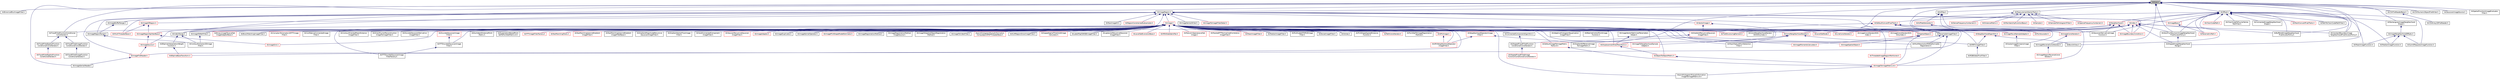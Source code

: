 digraph "itkSize.h"
{
 // LATEX_PDF_SIZE
  edge [fontname="Helvetica",fontsize="10",labelfontname="Helvetica",labelfontsize="10"];
  node [fontname="Helvetica",fontsize="10",shape=record];
  Node1 [label="itkSize.h",height=0.2,width=0.4,color="black", fillcolor="grey75", style="filled", fontcolor="black",tooltip=" "];
  Node1 -> Node2 [dir="back",color="midnightblue",fontsize="10",style="solid",fontname="Helvetica"];
  Node2 [label="itkBinomialBlurImageFilter.h",height=0.2,width=0.4,color="black", fillcolor="white", style="filled",URL="$itkBinomialBlurImageFilter_8h.html",tooltip=" "];
  Node1 -> Node3 [dir="back",color="midnightblue",fontsize="10",style="solid",fontname="Helvetica"];
  Node3 [label="itkBufferedImageNeighborhood\lPixelAccessPolicy.h",height=0.2,width=0.4,color="black", fillcolor="white", style="filled",URL="$itkBufferedImageNeighborhoodPixelAccessPolicy_8h.html",tooltip=" "];
  Node1 -> Node4 [dir="back",color="midnightblue",fontsize="10",style="solid",fontname="Helvetica"];
  Node4 [label="itkCSVFileReaderBase.h",height=0.2,width=0.4,color="black", fillcolor="white", style="filled",URL="$itkCSVFileReaderBase_8h.html",tooltip=" "];
  Node4 -> Node5 [dir="back",color="midnightblue",fontsize="10",style="solid",fontname="Helvetica"];
  Node5 [label="itkCSVArray2DFileReader.h",height=0.2,width=0.4,color="black", fillcolor="white", style="filled",URL="$itkCSVArray2DFileReader_8h.html",tooltip=" "];
  Node1 -> Node6 [dir="back",color="midnightblue",fontsize="10",style="solid",fontname="Helvetica"];
  Node6 [label="itkCSVNumericObjectFileWriter.h",height=0.2,width=0.4,color="black", fillcolor="white", style="filled",URL="$itkCSVNumericObjectFileWriter_8h.html",tooltip=" "];
  Node1 -> Node7 [dir="back",color="midnightblue",fontsize="10",style="solid",fontname="Helvetica"];
  Node7 [label="itkConstantBoundaryImage\lNeighborhoodPixelAccessPolicy.h",height=0.2,width=0.4,color="black", fillcolor="white", style="filled",URL="$itkConstantBoundaryImageNeighborhoodPixelAccessPolicy_8h.html",tooltip=" "];
  Node1 -> Node8 [dir="back",color="midnightblue",fontsize="10",style="solid",fontname="Helvetica"];
  Node8 [label="itkFloodFilledFunctionConditional\lConstIterator.h",height=0.2,width=0.4,color="black", fillcolor="white", style="filled",URL="$itkFloodFilledFunctionConditionalConstIterator_8h.html",tooltip=" "];
  Node8 -> Node9 [dir="back",color="midnightblue",fontsize="10",style="solid",fontname="Helvetica"];
  Node9 [label="itkFloodFilledImageFunction\lConditionalConstIterator.h",height=0.2,width=0.4,color="black", fillcolor="white", style="filled",URL="$itkFloodFilledImageFunctionConditionalConstIterator_8h.html",tooltip=" "];
  Node9 -> Node10 [dir="back",color="midnightblue",fontsize="10",style="solid",fontname="Helvetica"];
  Node10 [label="itkFloodFilledImageFunction\lConditionalIterator.h",height=0.2,width=0.4,color="black", fillcolor="white", style="filled",URL="$itkFloodFilledImageFunctionConditionalIterator_8h.html",tooltip=" "];
  Node8 -> Node11 [dir="back",color="midnightblue",fontsize="10",style="solid",fontname="Helvetica"];
  Node11 [label="itkFloodFilledSpatialFunction\lConditionalConstIterator.h",height=0.2,width=0.4,color="black", fillcolor="white", style="filled",URL="$itkFloodFilledSpatialFunctionConditionalConstIterator_8h.html",tooltip=" "];
  Node11 -> Node12 [dir="back",color="midnightblue",fontsize="10",style="solid",fontname="Helvetica"];
  Node12 [label="itkFloodFilledSpatialFunction\lConditionalIterator.h",height=0.2,width=0.4,color="red", fillcolor="white", style="filled",URL="$itkFloodFilledSpatialFunctionConditionalIterator_8h.html",tooltip=" "];
  Node1 -> Node16 [dir="back",color="midnightblue",fontsize="10",style="solid",fontname="Helvetica"];
  Node16 [label="itkGaussianImageSource.h",height=0.2,width=0.4,color="black", fillcolor="white", style="filled",URL="$itkGaussianImageSource_8h.html",tooltip=" "];
  Node1 -> Node17 [dir="back",color="midnightblue",fontsize="10",style="solid",fontname="Helvetica"];
  Node17 [label="itkImageRegion.h",height=0.2,width=0.4,color="black", fillcolor="white", style="filled",URL="$itkImageRegion_8h.html",tooltip=" "];
  Node17 -> Node18 [dir="back",color="midnightblue",fontsize="10",style="solid",fontname="Helvetica"];
  Node18 [label="itkImage.h",height=0.2,width=0.4,color="red", fillcolor="white", style="filled",URL="$itkImage_8h.html",tooltip=" "];
  Node18 -> Node19 [dir="back",color="midnightblue",fontsize="10",style="solid",fontname="Helvetica"];
  Node19 [label="itkAdaptiveHistogramEqualization\lImageFilter.h",height=0.2,width=0.4,color="black", fillcolor="white", style="filled",URL="$itkAdaptiveHistogramEqualizationImageFilter_8h.html",tooltip=" "];
  Node18 -> Node20 [dir="back",color="midnightblue",fontsize="10",style="solid",fontname="Helvetica"];
  Node20 [label="itkBSplineBaseTransform.h",height=0.2,width=0.4,color="red", fillcolor="white", style="filled",URL="$itkBSplineBaseTransform_8h.html",tooltip=" "];
  Node18 -> Node43 [dir="back",color="midnightblue",fontsize="10",style="solid",fontname="Helvetica"];
  Node43 [label="itkBSplineControlPointImage\lFunction.h",height=0.2,width=0.4,color="black", fillcolor="white", style="filled",URL="$itkBSplineControlPointImageFunction_8h.html",tooltip=" "];
  Node18 -> Node44 [dir="back",color="midnightblue",fontsize="10",style="solid",fontname="Helvetica"];
  Node44 [label="itkBinaryImageToLevelSet\lImageAdaptorBase.h",height=0.2,width=0.4,color="red", fillcolor="white", style="filled",URL="$itkBinaryImageToLevelSetImageAdaptorBase_8h.html",tooltip=" "];
  Node18 -> Node46 [dir="back",color="midnightblue",fontsize="10",style="solid",fontname="Helvetica"];
  Node46 [label="itkBlockMatchingImageFilter.h",height=0.2,width=0.4,color="black", fillcolor="white", style="filled",URL="$itkBlockMatchingImageFilter_8h.html",tooltip=" "];
  Node18 -> Node47 [dir="back",color="midnightblue",fontsize="10",style="solid",fontname="Helvetica"];
  Node47 [label="itkComplexToComplex1DFFTImage\lFilter.h",height=0.2,width=0.4,color="red", fillcolor="white", style="filled",URL="$itkComplexToComplex1DFFTImageFilter_8h.html",tooltip=" "];
  Node18 -> Node50 [dir="back",color="midnightblue",fontsize="10",style="solid",fontname="Helvetica"];
  Node50 [label="itkConfidenceConnectedImage\lFilter.h",height=0.2,width=0.4,color="black", fillcolor="white", style="filled",URL="$itkConfidenceConnectedImageFilter_8h.html",tooltip=" "];
  Node18 -> Node51 [dir="back",color="midnightblue",fontsize="10",style="solid",fontname="Helvetica"];
  Node51 [label="itkConnectedComponentAlgorithm.h",height=0.2,width=0.4,color="black", fillcolor="white", style="filled",URL="$itkConnectedComponentAlgorithm_8h.html",tooltip=" "];
  Node51 -> Node52 [dir="back",color="midnightblue",fontsize="10",style="solid",fontname="Helvetica"];
  Node52 [label="itkShapedFloodFilledFunction\lConditionalConstIterator.h",height=0.2,width=0.4,color="black", fillcolor="white", style="filled",URL="$itkShapedFloodFilledFunctionConditionalConstIterator_8h.html",tooltip=" "];
  Node52 -> Node53 [dir="back",color="midnightblue",fontsize="10",style="solid",fontname="Helvetica"];
  Node53 [label="itkShapedFloodFilledImage\lFunctionConditionalConstIterator.h",height=0.2,width=0.4,color="red", fillcolor="white", style="filled",URL="$itkShapedFloodFilledImageFunctionConditionalConstIterator_8h.html",tooltip=" "];
  Node18 -> Node55 [dir="back",color="midnightblue",fontsize="10",style="solid",fontname="Helvetica"];
  Node55 [label="itkConstNeighborhoodIterator.h",height=0.2,width=0.4,color="red", fillcolor="white", style="filled",URL="$itkConstNeighborhoodIterator_8h.html",tooltip=" "];
  Node55 -> Node157 [dir="back",color="midnightblue",fontsize="10",style="solid",fontname="Helvetica"];
  Node157 [label="itkImageToNeighborhoodSample\lAdaptor.h",height=0.2,width=0.4,color="red", fillcolor="white", style="filled",URL="$itkImageToNeighborhoodSampleAdaptor_8h.html",tooltip=" "];
  Node55 -> Node164 [dir="back",color="midnightblue",fontsize="10",style="solid",fontname="Helvetica"];
  Node164 [label="itkMRFImageFilter.h",height=0.2,width=0.4,color="black", fillcolor="white", style="filled",URL="$itkMRFImageFilter_8h.html",tooltip=" "];
  Node164 -> Node165 [dir="back",color="midnightblue",fontsize="10",style="solid",fontname="Helvetica"];
  Node165 [label="itkRGBGibbsPriorFilter.h",height=0.2,width=0.4,color="black", fillcolor="white", style="filled",URL="$itkRGBGibbsPriorFilter_8h.html",tooltip=" "];
  Node55 -> Node166 [dir="back",color="midnightblue",fontsize="10",style="solid",fontname="Helvetica"];
  Node166 [label="itkMaskFeaturePointSelection\lFilter.h",height=0.2,width=0.4,color="black", fillcolor="white", style="filled",URL="$itkMaskFeaturePointSelectionFilter_8h.html",tooltip=" "];
  Node18 -> Node231 [dir="back",color="midnightblue",fontsize="10",style="solid",fontname="Helvetica"];
  Node231 [label="itkConstNeighborhoodIterator\lWithOnlyIndex.h",height=0.2,width=0.4,color="black", fillcolor="white", style="filled",URL="$itkConstNeighborhoodIteratorWithOnlyIndex_8h.html",tooltip=" "];
  Node18 -> Node232 [dir="back",color="midnightblue",fontsize="10",style="solid",fontname="Helvetica"];
  Node232 [label="itkContourDirectedMeanDistance\lImageFilter.h",height=0.2,width=0.4,color="black", fillcolor="white", style="filled",URL="$itkContourDirectedMeanDistanceImageFilter_8h.html",tooltip=" "];
  Node18 -> Node233 [dir="back",color="midnightblue",fontsize="10",style="solid",fontname="Helvetica"];
  Node233 [label="itkDefaultImageToImageMetric\lTraitsv4.h",height=0.2,width=0.4,color="red", fillcolor="white", style="filled",URL="$itkDefaultImageToImageMetricTraitsv4_8h.html",tooltip=" "];
  Node233 -> Node234 [dir="back",color="midnightblue",fontsize="10",style="solid",fontname="Helvetica"];
  Node234 [label="itkImageToImageMetricv4.h",height=0.2,width=0.4,color="red", fillcolor="white", style="filled",URL="$itkImageToImageMetricv4_8h.html",tooltip=" "];
  Node234 -> Node242 [dir="back",color="midnightblue",fontsize="10",style="solid",fontname="Helvetica"];
  Node242 [label="itkJointHistogramMutualInformation\lImageToImageMetricv4.h",height=0.2,width=0.4,color="black", fillcolor="white", style="filled",URL="$itkJointHistogramMutualInformationImageToImageMetricv4_8h.html",tooltip=" "];
  Node18 -> Node245 [dir="back",color="midnightblue",fontsize="10",style="solid",fontname="Helvetica"];
  Node245 [label="itkDirectFourierReconstruction\lImageToImageFilter.h",height=0.2,width=0.4,color="black", fillcolor="white", style="filled",URL="$itkDirectFourierReconstructionImageToImageFilter_8h.html",tooltip=" "];
  Node18 -> Node246 [dir="back",color="midnightblue",fontsize="10",style="solid",fontname="Helvetica"];
  Node246 [label="itkDiscreteGaussianDerivative\lImageFilter.h",height=0.2,width=0.4,color="black", fillcolor="white", style="filled",URL="$itkDiscreteGaussianDerivativeImageFilter_8h.html",tooltip=" "];
  Node18 -> Node247 [dir="back",color="midnightblue",fontsize="10",style="solid",fontname="Helvetica"];
  Node247 [label="itkDiscreteGaussianImage\lFilter.h",height=0.2,width=0.4,color="red", fillcolor="white", style="filled",URL="$itkDiscreteGaussianImageFilter_8h.html",tooltip=" "];
  Node247 -> Node248 [dir="back",color="midnightblue",fontsize="10",style="solid",fontname="Helvetica"];
  Node248 [label="itkFFTDiscreteGaussianImage\lFilter.h",height=0.2,width=0.4,color="black", fillcolor="white", style="filled",URL="$itkFFTDiscreteGaussianImageFilter_8h.html",tooltip=" "];
  Node248 -> Node249 [dir="back",color="midnightblue",fontsize="10",style="solid",fontname="Helvetica"];
  Node249 [label="itkFFTDiscreteGaussianImage\lFilterFactory.h",height=0.2,width=0.4,color="black", fillcolor="white", style="filled",URL="$itkFFTDiscreteGaussianImageFilterFactory_8h.html",tooltip=" "];
  Node18 -> Node251 [dir="back",color="midnightblue",fontsize="10",style="solid",fontname="Helvetica"];
  Node251 [label="itkDisplacementFieldTransform.h",height=0.2,width=0.4,color="red", fillcolor="white", style="filled",URL="$itkDisplacementFieldTransform_8h.html",tooltip=" "];
  Node251 -> Node257 [dir="back",color="midnightblue",fontsize="10",style="solid",fontname="Helvetica"];
  Node257 [label="itkObjectToObjectMetric.h",height=0.2,width=0.4,color="red", fillcolor="white", style="filled",URL="$itkObjectToObjectMetric_8h.html",tooltip=" "];
  Node257 -> Node234 [dir="back",color="midnightblue",fontsize="10",style="solid",fontname="Helvetica"];
  Node18 -> Node269 [dir="back",color="midnightblue",fontsize="10",style="solid",fontname="Helvetica"];
  Node269 [label="itkEuclideanDistancePoint\lMetric.h",height=0.2,width=0.4,color="black", fillcolor="white", style="filled",URL="$itkEuclideanDistancePointMetric_8h.html",tooltip=" "];
  Node18 -> Node262 [dir="back",color="midnightblue",fontsize="10",style="solid",fontname="Helvetica"];
  Node262 [label="itkExpectationBasedPoint\lSetToPointSetMetricv4.h",height=0.2,width=0.4,color="black", fillcolor="white", style="filled",URL="$itkExpectationBasedPointSetToPointSetMetricv4_8h.html",tooltip=" "];
  Node18 -> Node248 [dir="back",color="midnightblue",fontsize="10",style="solid",fontname="Helvetica"];
  Node18 -> Node249 [dir="back",color="midnightblue",fontsize="10",style="solid",fontname="Helvetica"];
  Node18 -> Node270 [dir="back",color="midnightblue",fontsize="10",style="solid",fontname="Helvetica"];
  Node270 [label="itkFFTImageFilterFactory.h",height=0.2,width=0.4,color="red", fillcolor="white", style="filled",URL="$itkFFTImageFilterFactory_8h.html",tooltip=" "];
  Node18 -> Node285 [dir="back",color="midnightblue",fontsize="10",style="solid",fontname="Helvetica"];
  Node285 [label="itkFastMarchingTraits.h",height=0.2,width=0.4,color="red", fillcolor="white", style="filled",URL="$itkFastMarchingTraits_8h.html",tooltip=" "];
  Node18 -> Node293 [dir="back",color="midnightblue",fontsize="10",style="solid",fontname="Helvetica"];
  Node293 [label="itkFastMarchingUpwindGradient\lImageFilter.h",height=0.2,width=0.4,color="red", fillcolor="white", style="filled",URL="$itkFastMarchingUpwindGradientImageFilter_8h.html",tooltip=" "];
  Node18 -> Node207 [dir="back",color="midnightblue",fontsize="10",style="solid",fontname="Helvetica"];
  Node207 [label="itkFastMarchingUpwindGradient\lImageFilterBase.h",height=0.2,width=0.4,color="black", fillcolor="white", style="filled",URL="$itkFastMarchingUpwindGradientImageFilterBase_8h.html",tooltip=" "];
  Node18 -> Node295 [dir="back",color="midnightblue",fontsize="10",style="solid",fontname="Helvetica"];
  Node295 [label="itkFlatStructuringElement.h",height=0.2,width=0.4,color="red", fillcolor="white", style="filled",URL="$itkFlatStructuringElement_8h.html",tooltip=" "];
  Node18 -> Node8 [dir="back",color="midnightblue",fontsize="10",style="solid",fontname="Helvetica"];
  Node18 -> Node299 [dir="back",color="midnightblue",fontsize="10",style="solid",fontname="Helvetica"];
  Node299 [label="itkGPUImage.h",height=0.2,width=0.4,color="red", fillcolor="white", style="filled",URL="$itkGPUImage_8h.html",tooltip=" "];
  Node299 -> Node309 [dir="back",color="midnightblue",fontsize="10",style="solid",fontname="Helvetica"];
  Node309 [label="itkGPUNeighborhoodOperator\lImageFilter.h",height=0.2,width=0.4,color="red", fillcolor="white", style="filled",URL="$itkGPUNeighborhoodOperatorImageFilter_8h.html",tooltip=" "];
  Node18 -> Node309 [dir="back",color="midnightblue",fontsize="10",style="solid",fontname="Helvetica"];
  Node18 -> Node311 [dir="back",color="midnightblue",fontsize="10",style="solid",fontname="Helvetica"];
  Node311 [label="itkGaussianDerivativeImage\lFunction.h",height=0.2,width=0.4,color="black", fillcolor="white", style="filled",URL="$itkGaussianDerivativeImageFunction_8h.html",tooltip=" "];
  Node18 -> Node312 [dir="back",color="midnightblue",fontsize="10",style="solid",fontname="Helvetica"];
  Node312 [label="itkGradientMagnitudeRecursive\lGaussianImageFilter.h",height=0.2,width=0.4,color="black", fillcolor="white", style="filled",URL="$itkGradientMagnitudeRecursiveGaussianImageFilter_8h.html",tooltip=" "];
  Node18 -> Node313 [dir="back",color="midnightblue",fontsize="10",style="solid",fontname="Helvetica"];
  Node313 [label="itkGradientRecursiveGaussian\lImageFilter.h",height=0.2,width=0.4,color="red", fillcolor="white", style="filled",URL="$itkGradientRecursiveGaussianImageFilter_8h.html",tooltip=" "];
  Node313 -> Node233 [dir="back",color="midnightblue",fontsize="10",style="solid",fontname="Helvetica"];
  Node18 -> Node323 [dir="back",color="midnightblue",fontsize="10",style="solid",fontname="Helvetica"];
  Node323 [label="itkGradientVectorFlowImage\lFilter.h",height=0.2,width=0.4,color="black", fillcolor="white", style="filled",URL="$itkGradientVectorFlowImageFilter_8h.html",tooltip=" "];
  Node18 -> Node324 [dir="back",color="midnightblue",fontsize="10",style="solid",fontname="Helvetica"];
  Node324 [label="itkHardConnectedComponent\lImageFilter.h",height=0.2,width=0.4,color="black", fillcolor="white", style="filled",URL="$itkHardConnectedComponentImageFilter_8h.html",tooltip=" "];
  Node18 -> Node325 [dir="back",color="midnightblue",fontsize="10",style="solid",fontname="Helvetica"];
  Node325 [label="itkHessianRecursiveGaussian\lImageFilter.h",height=0.2,width=0.4,color="red", fillcolor="white", style="filled",URL="$itkHessianRecursiveGaussianImageFilter_8h.html",tooltip=" "];
  Node18 -> Node327 [dir="back",color="midnightblue",fontsize="10",style="solid",fontname="Helvetica"];
  Node327 [label="itkImageAdaptor.h",height=0.2,width=0.4,color="red", fillcolor="white", style="filled",URL="$itkImageAdaptor_8h.html",tooltip=" "];
  Node18 -> Node354 [dir="back",color="midnightblue",fontsize="10",style="solid",fontname="Helvetica"];
  Node354 [label="itkImageConstIterator.h",height=0.2,width=0.4,color="red", fillcolor="white", style="filled",URL="$itkImageConstIterator_8h.html",tooltip=" "];
  Node354 -> Node404 [dir="back",color="midnightblue",fontsize="10",style="solid",fontname="Helvetica"];
  Node404 [label="itkImageReverseConstIterator.h",height=0.2,width=0.4,color="black", fillcolor="white", style="filled",URL="$itkImageReverseConstIterator_8h.html",tooltip=" "];
  Node404 -> Node376 [dir="back",color="midnightblue",fontsize="10",style="solid",fontname="Helvetica"];
  Node376 [label="itkImageRegionReverseConst\lIterator.h",height=0.2,width=0.4,color="red", fillcolor="white", style="filled",URL="$itkImageRegionReverseConstIterator_8h.html",tooltip=" "];
  Node18 -> Node405 [dir="back",color="midnightblue",fontsize="10",style="solid",fontname="Helvetica"];
  Node405 [label="itkImageConstIteratorWith\lIndex.h",height=0.2,width=0.4,color="red", fillcolor="white", style="filled",URL="$itkImageConstIteratorWithIndex_8h.html",tooltip=" "];
  Node18 -> Node551 [dir="back",color="midnightblue",fontsize="10",style="solid",fontname="Helvetica"];
  Node551 [label="itkImageConstIteratorWith\lOnlyIndex.h",height=0.2,width=0.4,color="red", fillcolor="white", style="filled",URL="$itkImageConstIteratorWithOnlyIndex_8h.html",tooltip=" "];
  Node18 -> Node554 [dir="back",color="midnightblue",fontsize="10",style="solid",fontname="Helvetica"];
  Node554 [label="itkImageDuplicator.h",height=0.2,width=0.4,color="black", fillcolor="white", style="filled",URL="$itkImageDuplicator_8h.html",tooltip=" "];
  Node18 -> Node555 [dir="back",color="midnightblue",fontsize="10",style="solid",fontname="Helvetica"];
  Node555 [label="itkImageKernelOperator.h",height=0.2,width=0.4,color="black", fillcolor="white", style="filled",URL="$itkImageKernelOperator_8h.html",tooltip=" "];
  Node18 -> Node556 [dir="back",color="midnightblue",fontsize="10",style="solid",fontname="Helvetica"];
  Node556 [label="itkImageMomentsCalculator.h",height=0.2,width=0.4,color="red", fillcolor="white", style="filled",URL="$itkImageMomentsCalculator_8h.html",tooltip=" "];
  Node18 -> Node374 [dir="back",color="midnightblue",fontsize="10",style="solid",fontname="Helvetica"];
  Node374 [label="itkImagePCAShapeModelEstimator.h",height=0.2,width=0.4,color="red", fillcolor="white", style="filled",URL="$itkImagePCAShapeModelEstimator_8h.html",tooltip=" "];
  Node18 -> Node33 [dir="back",color="midnightblue",fontsize="10",style="solid",fontname="Helvetica"];
  Node33 [label="itkImageRegistrationMethod.h",height=0.2,width=0.4,color="black", fillcolor="white", style="filled",URL="$itkImageRegistrationMethod_8h.html",tooltip=" "];
  Node18 -> Node431 [dir="back",color="midnightblue",fontsize="10",style="solid",fontname="Helvetica"];
  Node431 [label="itkImageRegistrationMethod\lImageSource.h",height=0.2,width=0.4,color="black", fillcolor="white", style="filled",URL="$itkImageRegistrationMethodImageSource_8h.html",tooltip=" "];
  Node18 -> Node559 [dir="back",color="midnightblue",fontsize="10",style="solid",fontname="Helvetica"];
  Node559 [label="itkImageSink.h",height=0.2,width=0.4,color="red", fillcolor="white", style="filled",URL="$itkImageSink_8h.html",tooltip=" "];
  Node18 -> Node580 [dir="back",color="midnightblue",fontsize="10",style="solid",fontname="Helvetica"];
  Node580 [label="itkImageSource.h",height=0.2,width=0.4,color="red", fillcolor="white", style="filled",URL="$itkImageSource_8h.html",tooltip=" "];
  Node580 -> Node586 [dir="back",color="midnightblue",fontsize="10",style="solid",fontname="Helvetica"];
  Node586 [label="itkImageFileReader.h",height=0.2,width=0.4,color="red", fillcolor="white", style="filled",URL="$itkImageFileReader_8h.html",tooltip=" "];
  Node586 -> Node588 [dir="back",color="midnightblue",fontsize="10",style="solid",fontname="Helvetica"];
  Node588 [label="itkImageSeriesReader.h",height=0.2,width=0.4,color="black", fillcolor="white", style="filled",URL="$itkImageSeriesReader_8h.html",tooltip=" "];
  Node18 -> Node833 [dir="back",color="midnightblue",fontsize="10",style="solid",fontname="Helvetica"];
  Node833 [label="itkImageSpatialObject.h",height=0.2,width=0.4,color="red", fillcolor="white", style="filled",URL="$itkImageSpatialObject_8h.html",tooltip=" "];
  Node18 -> Node379 [dir="back",color="midnightblue",fontsize="10",style="solid",fontname="Helvetica"];
  Node379 [label="itkImageToListSampleAdaptor.h",height=0.2,width=0.4,color="red", fillcolor="white", style="filled",URL="$itkImageToListSampleAdaptor_8h.html",tooltip=" "];
  Node379 -> Node380 [dir="back",color="midnightblue",fontsize="10",style="solid",fontname="Helvetica"];
  Node380 [label="itkScalarImageKmeansImage\lFilter.h",height=0.2,width=0.4,color="black", fillcolor="white", style="filled",URL="$itkScalarImageKmeansImageFilter_8h.html",tooltip=" "];
  Node18 -> Node157 [dir="back",color="midnightblue",fontsize="10",style="solid",fontname="Helvetica"];
  Node18 -> Node835 [dir="back",color="midnightblue",fontsize="10",style="solid",fontname="Helvetica"];
  Node835 [label="itkImageToPathFilter.h",height=0.2,width=0.4,color="black", fillcolor="white", style="filled",URL="$itkImageToPathFilter_8h.html",tooltip=" "];
  Node835 -> Node368 [dir="back",color="midnightblue",fontsize="10",style="solid",fontname="Helvetica"];
  Node368 [label="itkContourExtractor2DImage\lFilter.h",height=0.2,width=0.4,color="black", fillcolor="white", style="filled",URL="$itkContourExtractor2DImageFilter_8h.html",tooltip=" "];
  Node18 -> Node836 [dir="back",color="midnightblue",fontsize="10",style="solid",fontname="Helvetica"];
  Node836 [label="itkImageToSpatialObjectRegistration\lMethod.h",height=0.2,width=0.4,color="black", fillcolor="white", style="filled",URL="$itkImageToSpatialObjectRegistrationMethod_8h.html",tooltip=" "];
  Node18 -> Node837 [dir="back",color="midnightblue",fontsize="10",style="solid",fontname="Helvetica"];
  Node837 [label="itkImageToVideoFilter.h",height=0.2,width=0.4,color="black", fillcolor="white", style="filled",URL="$itkImageToVideoFilter_8h.html",tooltip=" "];
  Node18 -> Node838 [dir="back",color="midnightblue",fontsize="10",style="solid",fontname="Helvetica"];
  Node838 [label="itkImageVectorOptimizerParameters\lHelper.h",height=0.2,width=0.4,color="black", fillcolor="white", style="filled",URL="$itkImageVectorOptimizerParametersHelper_8h.html",tooltip=" "];
  Node838 -> Node251 [dir="back",color="midnightblue",fontsize="10",style="solid",fontname="Helvetica"];
  Node18 -> Node839 [dir="back",color="midnightblue",fontsize="10",style="solid",fontname="Helvetica"];
  Node839 [label="itkJointHistogramMutualInformation\lComputeJointPDFThreaderBase.h",height=0.2,width=0.4,color="red", fillcolor="white", style="filled",URL="$itkJointHistogramMutualInformationComputeJointPDFThreaderBase_8h.html",tooltip=" "];
  Node18 -> Node242 [dir="back",color="midnightblue",fontsize="10",style="solid",fontname="Helvetica"];
  Node18 -> Node386 [dir="back",color="midnightblue",fontsize="10",style="solid",fontname="Helvetica"];
  Node386 [label="itkKLMRegionGrowImageFilter.h",height=0.2,width=0.4,color="black", fillcolor="white", style="filled",URL="$itkKLMRegionGrowImageFilter_8h.html",tooltip=" "];
  Node18 -> Node841 [dir="back",color="midnightblue",fontsize="10",style="solid",fontname="Helvetica"];
  Node841 [label="itkKappaSigmaThresholdImage\lCalculator.h",height=0.2,width=0.4,color="red", fillcolor="white", style="filled",URL="$itkKappaSigmaThresholdImageCalculator_8h.html",tooltip=" "];
  Node18 -> Node751 [dir="back",color="midnightblue",fontsize="10",style="solid",fontname="Helvetica"];
  Node751 [label="itkLabelMapToRGBImageFilter.h",height=0.2,width=0.4,color="black", fillcolor="white", style="filled",URL="$itkLabelMapToRGBImageFilter_8h.html",tooltip=" "];
  Node18 -> Node690 [dir="back",color="midnightblue",fontsize="10",style="solid",fontname="Helvetica"];
  Node690 [label="itkLaplacianRecursiveGaussian\lImageFilter.h",height=0.2,width=0.4,color="black", fillcolor="white", style="filled",URL="$itkLaplacianRecursiveGaussianImageFilter_8h.html",tooltip=" "];
  Node18 -> Node435 [dir="back",color="midnightblue",fontsize="10",style="solid",fontname="Helvetica"];
  Node435 [label="itkLevelSetEvolutionBase.h",height=0.2,width=0.4,color="red", fillcolor="white", style="filled",URL="$itkLevelSetEvolutionBase_8h.html",tooltip=" "];
  Node18 -> Node842 [dir="back",color="midnightblue",fontsize="10",style="solid",fontname="Helvetica"];
  Node842 [label="itkLevelSetNode.h",height=0.2,width=0.4,color="red", fillcolor="white", style="filled",URL="$itkLevelSetNode_8h.html",tooltip=" "];
  Node18 -> Node848 [dir="back",color="midnightblue",fontsize="10",style="solid",fontname="Helvetica"];
  Node848 [label="itkLineConstIterator.h",height=0.2,width=0.4,color="red", fillcolor="white", style="filled",URL="$itkLineConstIterator_8h.html",tooltip=" "];
  Node18 -> Node850 [dir="back",color="midnightblue",fontsize="10",style="solid",fontname="Helvetica"];
  Node850 [label="itkMRASlabIdentifier.h",height=0.2,width=0.4,color="red", fillcolor="white", style="filled",URL="$itkMRASlabIdentifier_8h.html",tooltip=" "];
  Node18 -> Node851 [dir="back",color="midnightblue",fontsize="10",style="solid",fontname="Helvetica"];
  Node851 [label="itkMalcolmSparseLevelSet\lImage.h",height=0.2,width=0.4,color="red", fillcolor="white", style="filled",URL="$itkMalcolmSparseLevelSetImage_8h.html",tooltip=" "];
  Node18 -> Node166 [dir="back",color="midnightblue",fontsize="10",style="solid",fontname="Helvetica"];
  Node18 -> Node756 [dir="back",color="midnightblue",fontsize="10",style="solid",fontname="Helvetica"];
  Node756 [label="itkMaskedFFTNormalizedCorrelation\lImageFilter.h",height=0.2,width=0.4,color="red", fillcolor="white", style="filled",URL="$itkMaskedFFTNormalizedCorrelationImageFilter_8h.html",tooltip=" "];
  Node18 -> Node477 [dir="back",color="midnightblue",fontsize="10",style="solid",fontname="Helvetica"];
  Node477 [label="itkMeanImageFilter.h",height=0.2,width=0.4,color="red", fillcolor="white", style="filled",URL="$itkMeanImageFilter_8h.html",tooltip=" "];
  Node18 -> Node478 [dir="back",color="midnightblue",fontsize="10",style="solid",fontname="Helvetica"];
  Node478 [label="itkMedianImageFilter.h",height=0.2,width=0.4,color="black", fillcolor="white", style="filled",URL="$itkMedianImageFilter_8h.html",tooltip=" "];
  Node18 -> Node391 [dir="back",color="midnightblue",fontsize="10",style="solid",fontname="Helvetica"];
  Node391 [label="itkMultiLabelSTAPLEImage\lFilter.h",height=0.2,width=0.4,color="black", fillcolor="white", style="filled",URL="$itkMultiLabelSTAPLEImageFilter_8h.html",tooltip=" "];
  Node18 -> Node95 [dir="back",color="midnightblue",fontsize="10",style="solid",fontname="Helvetica"];
  Node95 [label="itkMultiResolutionPDEDeformable\lRegistration.h",height=0.2,width=0.4,color="black", fillcolor="white", style="filled",URL="$itkMultiResolutionPDEDeformableRegistration_8h.html",tooltip=" "];
  Node18 -> Node220 [dir="back",color="midnightblue",fontsize="10",style="solid",fontname="Helvetica"];
  Node220 [label="itkNeighborhoodAlgorithm.h",height=0.2,width=0.4,color="red", fillcolor="white", style="filled",URL="$itkNeighborhoodAlgorithm_8h.html",tooltip=" "];
  Node220 -> Node192 [dir="back",color="midnightblue",fontsize="10",style="solid",fontname="Helvetica"];
  Node192 [label="itkBoxUtilities.h",height=0.2,width=0.4,color="black", fillcolor="white", style="filled",URL="$itkBoxUtilities_8h.html",tooltip=" "];
  Node220 -> Node164 [dir="back",color="midnightblue",fontsize="10",style="solid",fontname="Helvetica"];
  Node18 -> Node764 [dir="back",color="midnightblue",fontsize="10",style="solid",fontname="Helvetica"];
  Node764 [label="itkNeighborhoodOperatorImage\lFilter.h",height=0.2,width=0.4,color="red", fillcolor="white", style="filled",URL="$itkNeighborhoodOperatorImageFilter_8h.html",tooltip=" "];
  Node764 -> Node309 [dir="back",color="midnightblue",fontsize="10",style="solid",fontname="Helvetica"];
  Node764 -> Node25 [dir="back",color="midnightblue",fontsize="10",style="solid",fontname="Helvetica"];
  Node25 [label="itkGradientDifferenceImage\lToImageMetric.h",height=0.2,width=0.4,color="black", fillcolor="white", style="filled",URL="$itkGradientDifferenceImageToImageMetric_8h.html",tooltip=" "];
  Node18 -> Node480 [dir="back",color="midnightblue",fontsize="10",style="solid",fontname="Helvetica"];
  Node480 [label="itkNoiseImageFilter.h",height=0.2,width=0.4,color="black", fillcolor="white", style="filled",URL="$itkNoiseImageFilter_8h.html",tooltip=" "];
  Node18 -> Node257 [dir="back",color="midnightblue",fontsize="10",style="solid",fontname="Helvetica"];
  Node18 -> Node852 [dir="back",color="midnightblue",fontsize="10",style="solid",fontname="Helvetica"];
  Node852 [label="itkOctree.h",height=0.2,width=0.4,color="black", fillcolor="white", style="filled",URL="$itkOctree_8h.html",tooltip=" "];
  Node18 -> Node853 [dir="back",color="midnightblue",fontsize="10",style="solid",fontname="Helvetica"];
  Node853 [label="itkPCAShapeSignedDistance\lFunction.h",height=0.2,width=0.4,color="black", fillcolor="white", style="filled",URL="$itkPCAShapeSignedDistanceFunction_8h.html",tooltip=" "];
  Node18 -> Node854 [dir="back",color="midnightblue",fontsize="10",style="solid",fontname="Helvetica"];
  Node854 [label="itkPathConstIterator.h",height=0.2,width=0.4,color="red", fillcolor="white", style="filled",URL="$itkPathConstIterator_8h.html",tooltip=" "];
  Node18 -> Node318 [dir="back",color="midnightblue",fontsize="10",style="solid",fontname="Helvetica"];
  Node318 [label="itkPointSetToImageRegistration\lMethod.h",height=0.2,width=0.4,color="black", fillcolor="white", style="filled",URL="$itkPointSetToImageRegistrationMethod_8h.html",tooltip=" "];
  Node17 -> Node875 [dir="back",color="midnightblue",fontsize="10",style="solid",fontname="Helvetica"];
  Node875 [label="itkImageBase.h",height=0.2,width=0.4,color="red", fillcolor="white", style="filled",URL="$itkImageBase_8h.html",tooltip=" "];
  Node875 -> Node923 [dir="back",color="midnightblue",fontsize="10",style="solid",fontname="Helvetica"];
  Node923 [label="itkParametricPath.h",height=0.2,width=0.4,color="red", fillcolor="white", style="filled",URL="$itkParametricPath_8h.html",tooltip=" "];
  Node17 -> Node933 [dir="back",color="midnightblue",fontsize="10",style="solid",fontname="Helvetica"];
  Node933 [label="itkImageBoundaryCondition.h",height=0.2,width=0.4,color="red", fillcolor="white", style="filled",URL="$itkImageBoundaryCondition_8h.html",tooltip=" "];
  Node17 -> Node937 [dir="back",color="midnightblue",fontsize="10",style="solid",fontname="Helvetica"];
  Node937 [label="itkImageBufferRange.h",height=0.2,width=0.4,color="black", fillcolor="white", style="filled",URL="$itkImageBufferRange_8h.html",tooltip=" "];
  Node937 -> Node938 [dir="back",color="midnightblue",fontsize="10",style="solid",fontname="Helvetica"];
  Node938 [label="itkImageRegionRange.h",height=0.2,width=0.4,color="black", fillcolor="white", style="filled",URL="$itkImageRegionRange_8h.html",tooltip=" "];
  Node938 -> Node368 [dir="back",color="midnightblue",fontsize="10",style="solid",fontname="Helvetica"];
  Node17 -> Node586 [dir="back",color="midnightblue",fontsize="10",style="solid",fontname="Helvetica"];
  Node17 -> Node939 [dir="back",color="midnightblue",fontsize="10",style="solid",fontname="Helvetica"];
  Node939 [label="itkImageIORegion.h",height=0.2,width=0.4,color="red", fillcolor="white", style="filled",URL="$itkImageIORegion_8h.html",tooltip=" "];
  Node939 -> Node1001 [dir="back",color="midnightblue",fontsize="10",style="solid",fontname="Helvetica"];
  Node1001 [label="itkImageRegionSplitterBase.h",height=0.2,width=0.4,color="red", fillcolor="white", style="filled",URL="$itkImageRegionSplitterBase_8h.html",tooltip=" "];
  Node1001 -> Node559 [dir="back",color="midnightblue",fontsize="10",style="solid",fontname="Helvetica"];
  Node1001 -> Node580 [dir="back",color="midnightblue",fontsize="10",style="solid",fontname="Helvetica"];
  Node939 -> Node1014 [dir="back",color="midnightblue",fontsize="10",style="solid",fontname="Helvetica"];
  Node1014 [label="itkMultiThreaderBase.h",height=0.2,width=0.4,color="red", fillcolor="white", style="filled",URL="$itkMultiThreaderBase_8h.html",tooltip=" "];
  Node17 -> Node938 [dir="back",color="midnightblue",fontsize="10",style="solid",fontname="Helvetica"];
  Node17 -> Node1001 [dir="back",color="midnightblue",fontsize="10",style="solid",fontname="Helvetica"];
  Node17 -> Node961 [dir="back",color="midnightblue",fontsize="10",style="solid",fontname="Helvetica"];
  Node961 [label="itkImageSeriesWriter.h",height=0.2,width=0.4,color="black", fillcolor="white", style="filled",URL="$itkImageSeriesWriter_8h.html",tooltip=" "];
  Node17 -> Node1036 [dir="back",color="midnightblue",fontsize="10",style="solid",fontname="Helvetica"];
  Node1036 [label="itkImageToImageFilterDetail.h",height=0.2,width=0.4,color="red", fillcolor="white", style="filled",URL="$itkImageToImageFilterDetail_8h.html",tooltip=" "];
  Node17 -> Node1038 [dir="back",color="midnightblue",fontsize="10",style="solid",fontname="Helvetica"];
  Node1038 [label="itkIndexRange.h",height=0.2,width=0.4,color="black", fillcolor="white", style="filled",URL="$itkIndexRange_8h.html",tooltip=" "];
  Node1038 -> Node1039 [dir="back",color="midnightblue",fontsize="10",style="solid",fontname="Helvetica"];
  Node1039 [label="itkBSplineInterpolationWeight\lFunction.h",height=0.2,width=0.4,color="black", fillcolor="white", style="filled",URL="$itkBSplineInterpolationWeightFunction_8h.html",tooltip=" "];
  Node1039 -> Node20 [dir="back",color="midnightblue",fontsize="10",style="solid",fontname="Helvetica"];
  Node1038 -> Node368 [dir="back",color="midnightblue",fontsize="10",style="solid",fontname="Helvetica"];
  Node17 -> Node1014 [dir="back",color="midnightblue",fontsize="10",style="solid",fontname="Helvetica"];
  Node17 -> Node978 [dir="back",color="midnightblue",fontsize="10",style="solid",fontname="Helvetica"];
  Node978 [label="itkRawImageIO.h",height=0.2,width=0.4,color="black", fillcolor="white", style="filled",URL="$itkRawImageIO_8h.html",tooltip=" "];
  Node17 -> Node1040 [dir="back",color="midnightblue",fontsize="10",style="solid",fontname="Helvetica"];
  Node1040 [label="itkRegionConstrainedSubsampler.h",height=0.2,width=0.4,color="red", fillcolor="white", style="filled",URL="$itkRegionConstrainedSubsampler_8h.html",tooltip=" "];
  Node17 -> Node1044 [dir="back",color="midnightblue",fontsize="10",style="solid",fontname="Helvetica"];
  Node1044 [label="itkSpatialObject.h",height=0.2,width=0.4,color="red", fillcolor="white", style="filled",URL="$itkSpatialObject_8h.html",tooltip=" "];
  Node1044 -> Node556 [dir="back",color="midnightblue",fontsize="10",style="solid",fontname="Helvetica"];
  Node1044 -> Node833 [dir="back",color="midnightblue",fontsize="10",style="solid",fontname="Helvetica"];
  Node1044 -> Node234 [dir="back",color="midnightblue",fontsize="10",style="solid",fontname="Helvetica"];
  Node17 -> Node1005 [dir="back",color="midnightblue",fontsize="10",style="solid",fontname="Helvetica"];
  Node1005 [label="itkThreadedImageRegionPartitioner.h",height=0.2,width=0.4,color="red", fillcolor="white", style="filled",URL="$itkThreadedImageRegionPartitioner_8h.html",tooltip=" "];
  Node1005 -> Node234 [dir="back",color="midnightblue",fontsize="10",style="solid",fontname="Helvetica"];
  Node17 -> Node932 [dir="back",color="midnightblue",fontsize="10",style="solid",fontname="Helvetica"];
  Node932 [label="itkVectorImage.h",height=0.2,width=0.4,color="red", fillcolor="white", style="filled",URL="$itkVectorImage_8h.html",tooltip=" "];
  Node932 -> Node251 [dir="back",color="midnightblue",fontsize="10",style="solid",fontname="Helvetica"];
  Node932 -> Node313 [dir="back",color="midnightblue",fontsize="10",style="solid",fontname="Helvetica"];
  Node1 -> Node404 [dir="back",color="midnightblue",fontsize="10",style="solid",fontname="Helvetica"];
  Node1 -> Node588 [dir="back",color="midnightblue",fontsize="10",style="solid",fontname="Helvetica"];
  Node1 -> Node1038 [dir="back",color="midnightblue",fontsize="10",style="solid",fontname="Helvetica"];
  Node1 -> Node1086 [dir="back",color="midnightblue",fontsize="10",style="solid",fontname="Helvetica"];
  Node1086 [label="itkKdTree.h",height=0.2,width=0.4,color="black", fillcolor="white", style="filled",URL="$itkKdTree_8h.html",tooltip=" "];
  Node1086 -> Node1087 [dir="back",color="midnightblue",fontsize="10",style="solid",fontname="Helvetica"];
  Node1087 [label="itkKdTreeGenerator.h",height=0.2,width=0.4,color="red", fillcolor="white", style="filled",URL="$itkKdTreeGenerator_8h.html",tooltip=" "];
  Node1087 -> Node1088 [dir="back",color="midnightblue",fontsize="10",style="solid",fontname="Helvetica"];
  Node1088 [label="itkPointsLocator.h",height=0.2,width=0.4,color="red", fillcolor="white", style="filled",URL="$itkPointsLocator_8h.html",tooltip=" "];
  Node1086 -> Node1088 [dir="back",color="midnightblue",fontsize="10",style="solid",fontname="Helvetica"];
  Node1086 -> Node380 [dir="back",color="midnightblue",fontsize="10",style="solid",fontname="Helvetica"];
  Node1 -> Node164 [dir="back",color="midnightblue",fontsize="10",style="solid",fontname="Helvetica"];
  Node1 -> Node1090 [dir="back",color="midnightblue",fontsize="10",style="solid",fontname="Helvetica"];
  Node1090 [label="itkMeasurementVectorTraits.h",height=0.2,width=0.4,color="black", fillcolor="white", style="filled",URL="$itkMeasurementVectorTraits_8h.html",tooltip=" "];
  Node1090 -> Node1091 [dir="back",color="midnightblue",fontsize="10",style="solid",fontname="Helvetica"];
  Node1091 [label="itkDenseFrequencyContainer2.h",height=0.2,width=0.4,color="red", fillcolor="white", style="filled",URL="$itkDenseFrequencyContainer2_8h.html",tooltip=" "];
  Node1090 -> Node1097 [dir="back",color="midnightblue",fontsize="10",style="solid",fontname="Helvetica"];
  Node1097 [label="itkDistanceMetric.h",height=0.2,width=0.4,color="red", fillcolor="white", style="filled",URL="$itkDistanceMetric_8h.html",tooltip=" "];
  Node1090 -> Node379 [dir="back",color="midnightblue",fontsize="10",style="solid",fontname="Helvetica"];
  Node1090 -> Node1104 [dir="back",color="midnightblue",fontsize="10",style="solid",fontname="Helvetica"];
  Node1104 [label="itkMembershipFunctionBase.h",height=0.2,width=0.4,color="red", fillcolor="white", style="filled",URL="$itkMembershipFunctionBase_8h.html",tooltip=" "];
  Node1090 -> Node1112 [dir="back",color="midnightblue",fontsize="10",style="solid",fontname="Helvetica"];
  Node1112 [label="itkSample.h",height=0.2,width=0.4,color="red", fillcolor="white", style="filled",URL="$itkSample_8h.html",tooltip=" "];
  Node1090 -> Node1124 [dir="back",color="midnightblue",fontsize="10",style="solid",fontname="Helvetica"];
  Node1124 [label="itkSampleToHistogramFilter.h",height=0.2,width=0.4,color="red", fillcolor="white", style="filled",URL="$itkSampleToHistogramFilter_8h.html",tooltip=" "];
  Node1090 -> Node1125 [dir="back",color="midnightblue",fontsize="10",style="solid",fontname="Helvetica"];
  Node1125 [label="itkSparseFrequencyContainer2.h",height=0.2,width=0.4,color="red", fillcolor="white", style="filled",URL="$itkSparseFrequencyContainer2_8h.html",tooltip=" "];
  Node1 -> Node1126 [dir="back",color="midnightblue",fontsize="10",style="solid",fontname="Helvetica"];
  Node1126 [label="itkOffset.h",height=0.2,width=0.4,color="black", fillcolor="white", style="filled",URL="$itkOffset_8h.html",tooltip=" "];
  Node1126 -> Node192 [dir="back",color="midnightblue",fontsize="10",style="solid",fontname="Helvetica"];
  Node1126 -> Node3 [dir="back",color="midnightblue",fontsize="10",style="solid",fontname="Helvetica"];
  Node1126 -> Node1127 [dir="back",color="midnightblue",fontsize="10",style="solid",fontname="Helvetica"];
  Node1127 [label="itkChainCodePath.h",height=0.2,width=0.4,color="red", fillcolor="white", style="filled",URL="$itkChainCodePath_8h.html",tooltip=" "];
  Node1126 -> Node1129 [dir="back",color="midnightblue",fontsize="10",style="solid",fontname="Helvetica"];
  Node1129 [label="itkChainCodeToFourierSeries\lPathFilter.h",height=0.2,width=0.4,color="black", fillcolor="white", style="filled",URL="$itkChainCodeToFourierSeriesPathFilter_8h.html",tooltip=" "];
  Node1126 -> Node1130 [dir="back",color="midnightblue",fontsize="10",style="solid",fontname="Helvetica"];
  Node1130 [label="itkConnectedImageNeighborhood\lShape.h",height=0.2,width=0.4,color="black", fillcolor="white", style="filled",URL="$itkConnectedImageNeighborhoodShape_8h.html",tooltip=" "];
  Node1126 -> Node7 [dir="back",color="midnightblue",fontsize="10",style="solid",fontname="Helvetica"];
  Node1126 -> Node1131 [dir="back",color="midnightblue",fontsize="10",style="solid",fontname="Helvetica"];
  Node1131 [label="itkDefaultConvertPixelTraits.h",height=0.2,width=0.4,color="red", fillcolor="white", style="filled",URL="$itkDefaultConvertPixelTraits_8h.html",tooltip=" "];
  Node1131 -> Node313 [dir="back",color="midnightblue",fontsize="10",style="solid",fontname="Helvetica"];
  Node1131 -> Node586 [dir="back",color="midnightblue",fontsize="10",style="solid",fontname="Helvetica"];
  Node1131 -> Node234 [dir="back",color="midnightblue",fontsize="10",style="solid",fontname="Helvetica"];
  Node1131 -> Node397 [dir="back",color="midnightblue",fontsize="10",style="solid",fontname="Helvetica"];
  Node397 [label="itkResampleImageFilter.h",height=0.2,width=0.4,color="black", fillcolor="white", style="filled",URL="$itkResampleImageFilter_8h.html",tooltip=" "];
  Node397 -> Node25 [dir="back",color="midnightblue",fontsize="10",style="solid",fontname="Helvetica"];
  Node397 -> Node234 [dir="back",color="midnightblue",fontsize="10",style="solid",fontname="Helvetica"];
  Node397 -> Node95 [dir="back",color="midnightblue",fontsize="10",style="solid",fontname="Helvetica"];
  Node1126 -> Node311 [dir="back",color="midnightblue",fontsize="10",style="solid",fontname="Helvetica"];
  Node1126 -> Node875 [dir="back",color="midnightblue",fontsize="10",style="solid",fontname="Helvetica"];
  Node1126 -> Node1135 [dir="back",color="midnightblue",fontsize="10",style="solid",fontname="Helvetica"];
  Node1135 [label="itkIndex.h",height=0.2,width=0.4,color="red", fillcolor="white", style="filled",URL="$itkIndex_8h.html",tooltip=" "];
  Node1135 -> Node3 [dir="back",color="midnightblue",fontsize="10",style="solid",fontname="Helvetica"];
  Node1135 -> Node7 [dir="back",color="midnightblue",fontsize="10",style="solid",fontname="Helvetica"];
  Node1135 -> Node933 [dir="back",color="midnightblue",fontsize="10",style="solid",fontname="Helvetica"];
  Node1135 -> Node354 [dir="back",color="midnightblue",fontsize="10",style="solid",fontname="Helvetica"];
  Node1135 -> Node405 [dir="back",color="midnightblue",fontsize="10",style="solid",fontname="Helvetica"];
  Node1135 -> Node551 [dir="back",color="midnightblue",fontsize="10",style="solid",fontname="Helvetica"];
  Node1135 -> Node1038 [dir="back",color="midnightblue",fontsize="10",style="solid",fontname="Helvetica"];
  Node1135 -> Node842 [dir="back",color="midnightblue",fontsize="10",style="solid",fontname="Helvetica"];
  Node1135 -> Node848 [dir="back",color="midnightblue",fontsize="10",style="solid",fontname="Helvetica"];
  Node1135 -> Node1147 [dir="back",color="midnightblue",fontsize="10",style="solid",fontname="Helvetica"];
  Node1147 [label="itkShapedImageNeighborhood\lRange.h",height=0.2,width=0.4,color="black", fillcolor="white", style="filled",URL="$itkShapedImageNeighborhoodRange_8h.html",tooltip=" "];
  Node1135 -> Node1044 [dir="back",color="midnightblue",fontsize="10",style="solid",fontname="Helvetica"];
  Node1135 -> Node1148 [dir="back",color="midnightblue",fontsize="10",style="solid",fontname="Helvetica"];
  Node1148 [label="itkZeroFluxNeumannImageNeighborhood\lPixelAccessPolicy.h",height=0.2,width=0.4,color="black", fillcolor="white", style="filled",URL="$itkZeroFluxNeumannImageNeighborhoodPixelAccessPolicy_8h.html",tooltip=" "];
  Node1148 -> Node1147 [dir="back",color="midnightblue",fontsize="10",style="solid",fontname="Helvetica"];
  Node1126 -> Node894 [dir="back",color="midnightblue",fontsize="10",style="solid",fontname="Helvetica"];
  Node894 [label="itkMeanImageFunction.h",height=0.2,width=0.4,color="black", fillcolor="white", style="filled",URL="$itkMeanImageFunction_8h.html",tooltip=" "];
  Node1126 -> Node895 [dir="back",color="midnightblue",fontsize="10",style="solid",fontname="Helvetica"];
  Node895 [label="itkMedianImageFunction.h",height=0.2,width=0.4,color="black", fillcolor="white", style="filled",URL="$itkMedianImageFunction_8h.html",tooltip=" "];
  Node1126 -> Node1149 [dir="back",color="midnightblue",fontsize="10",style="solid",fontname="Helvetica"];
  Node1149 [label="itkMeshConvertPixelTraits.h",height=0.2,width=0.4,color="red", fillcolor="white", style="filled",URL="$itkMeshConvertPixelTraits_8h.html",tooltip=" "];
  Node1126 -> Node1150 [dir="back",color="midnightblue",fontsize="10",style="solid",fontname="Helvetica"];
  Node1150 [label="itkNeighborhood.h",height=0.2,width=0.4,color="red", fillcolor="white", style="filled",URL="$itkNeighborhood_8h.html",tooltip=" "];
  Node1150 -> Node55 [dir="back",color="midnightblue",fontsize="10",style="solid",fontname="Helvetica"];
  Node1150 -> Node231 [dir="back",color="midnightblue",fontsize="10",style="solid",fontname="Helvetica"];
  Node1150 -> Node295 [dir="back",color="midnightblue",fontsize="10",style="solid",fontname="Helvetica"];
  Node1150 -> Node311 [dir="back",color="midnightblue",fontsize="10",style="solid",fontname="Helvetica"];
  Node1150 -> Node933 [dir="back",color="midnightblue",fontsize="10",style="solid",fontname="Helvetica"];
  Node1126 -> Node923 [dir="back",color="midnightblue",fontsize="10",style="solid",fontname="Helvetica"];
  Node1126 -> Node1146 [dir="back",color="midnightblue",fontsize="10",style="solid",fontname="Helvetica"];
  Node1146 [label="itkPathToChainCodePathFilter.h",height=0.2,width=0.4,color="black", fillcolor="white", style="filled",URL="$itkPathToChainCodePathFilter_8h.html",tooltip=" "];
  Node1126 -> Node1162 [dir="back",color="midnightblue",fontsize="10",style="solid",fontname="Helvetica"];
  Node1162 [label="itkRectangularImageNeighborhood\lShape.h",height=0.2,width=0.4,color="black", fillcolor="white", style="filled",URL="$itkRectangularImageNeighborhoodShape_8h.html",tooltip=" "];
  Node1162 -> Node1163 [dir="back",color="midnightblue",fontsize="10",style="solid",fontname="Helvetica"];
  Node1163 [label="itkImageNeighborhoodOffsets.h",height=0.2,width=0.4,color="black", fillcolor="white", style="filled",URL="$itkImageNeighborhoodOffsets_8h.html",tooltip=" "];
  Node1163 -> Node894 [dir="back",color="midnightblue",fontsize="10",style="solid",fontname="Helvetica"];
  Node1163 -> Node895 [dir="back",color="midnightblue",fontsize="10",style="solid",fontname="Helvetica"];
  Node1163 -> Node902 [dir="back",color="midnightblue",fontsize="10",style="solid",fontname="Helvetica"];
  Node902 [label="itkSumOfSquaresImageFunction.h",height=0.2,width=0.4,color="black", fillcolor="white", style="filled",URL="$itkSumOfSquaresImageFunction_8h.html",tooltip=" "];
  Node1126 -> Node902 [dir="back",color="midnightblue",fontsize="10",style="solid",fontname="Helvetica"];
  Node1126 -> Node1148 [dir="back",color="midnightblue",fontsize="10",style="solid",fontname="Helvetica"];
  Node1 -> Node1162 [dir="back",color="midnightblue",fontsize="10",style="solid",fontname="Helvetica"];
  Node1 -> Node397 [dir="back",color="midnightblue",fontsize="10",style="solid",fontname="Helvetica"];
  Node1 -> Node52 [dir="back",color="midnightblue",fontsize="10",style="solid",fontname="Helvetica"];
  Node1 -> Node1147 [dir="back",color="midnightblue",fontsize="10",style="solid",fontname="Helvetica"];
  Node1 -> Node398 [dir="back",color="midnightblue",fontsize="10",style="solid",fontname="Helvetica"];
  Node398 [label="itkSpatialFunctionImageEvaluator\lFilter.h",height=0.2,width=0.4,color="black", fillcolor="white", style="filled",URL="$itkSpatialFunctionImageEvaluatorFilter_8h.html",tooltip=" "];
  Node1 -> Node1148 [dir="back",color="midnightblue",fontsize="10",style="solid",fontname="Helvetica"];
}
